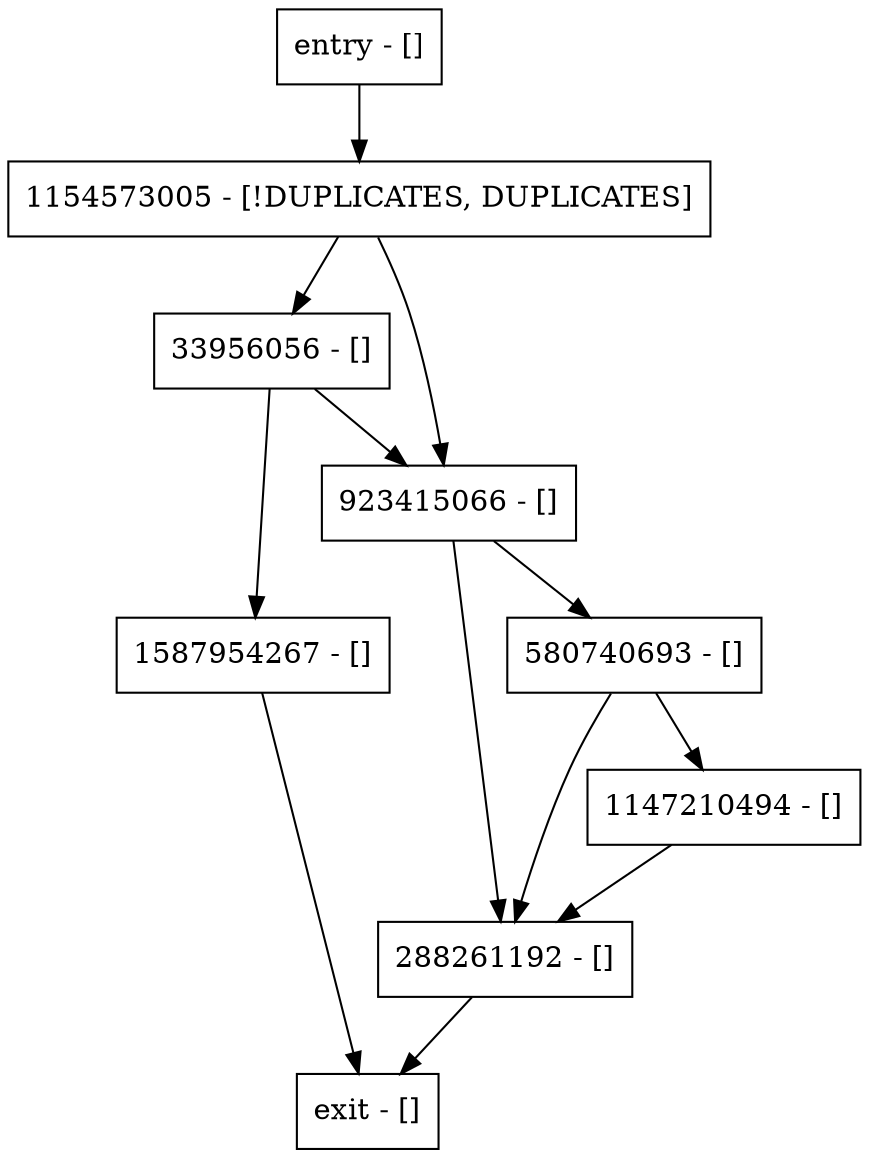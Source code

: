 digraph <init> {
node [shape=record];
entry [label="entry - []"];
exit [label="exit - []"];
288261192 [label="288261192 - []"];
33956056 [label="33956056 - []"];
1147210494 [label="1147210494 - []"];
1587954267 [label="1587954267 - []"];
1154573005 [label="1154573005 - [!DUPLICATES, DUPLICATES]"];
923415066 [label="923415066 - []"];
580740693 [label="580740693 - []"];
entry;
exit;
entry -> 1154573005;
288261192 -> exit;
33956056 -> 1587954267;
33956056 -> 923415066;
1147210494 -> 288261192;
1587954267 -> exit;
1154573005 -> 33956056;
1154573005 -> 923415066;
923415066 -> 288261192;
923415066 -> 580740693;
580740693 -> 288261192;
580740693 -> 1147210494;
}

